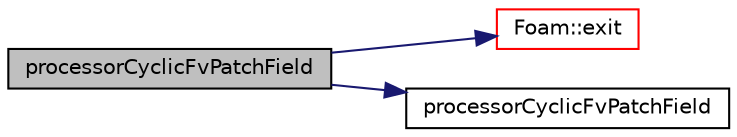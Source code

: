digraph "processorCyclicFvPatchField"
{
  bgcolor="transparent";
  edge [fontname="Helvetica",fontsize="10",labelfontname="Helvetica",labelfontsize="10"];
  node [fontname="Helvetica",fontsize="10",shape=record];
  rankdir="LR";
  Node59 [label="processorCyclicFvPatchField",height=0.2,width=0.4,color="black", fillcolor="grey75", style="filled", fontcolor="black"];
  Node59 -> Node60 [color="midnightblue",fontsize="10",style="solid",fontname="Helvetica"];
  Node60 [label="Foam::exit",height=0.2,width=0.4,color="red",URL="$a21851.html#a06ca7250d8e89caf05243ec094843642"];
  Node59 -> Node109 [color="midnightblue",fontsize="10",style="solid",fontname="Helvetica"];
  Node109 [label="processorCyclicFvPatchField",height=0.2,width=0.4,color="black",URL="$a22837.html#afec67253fbd6810495ae43d5315ea283",tooltip="Construct from patch and internal field. "];
}

